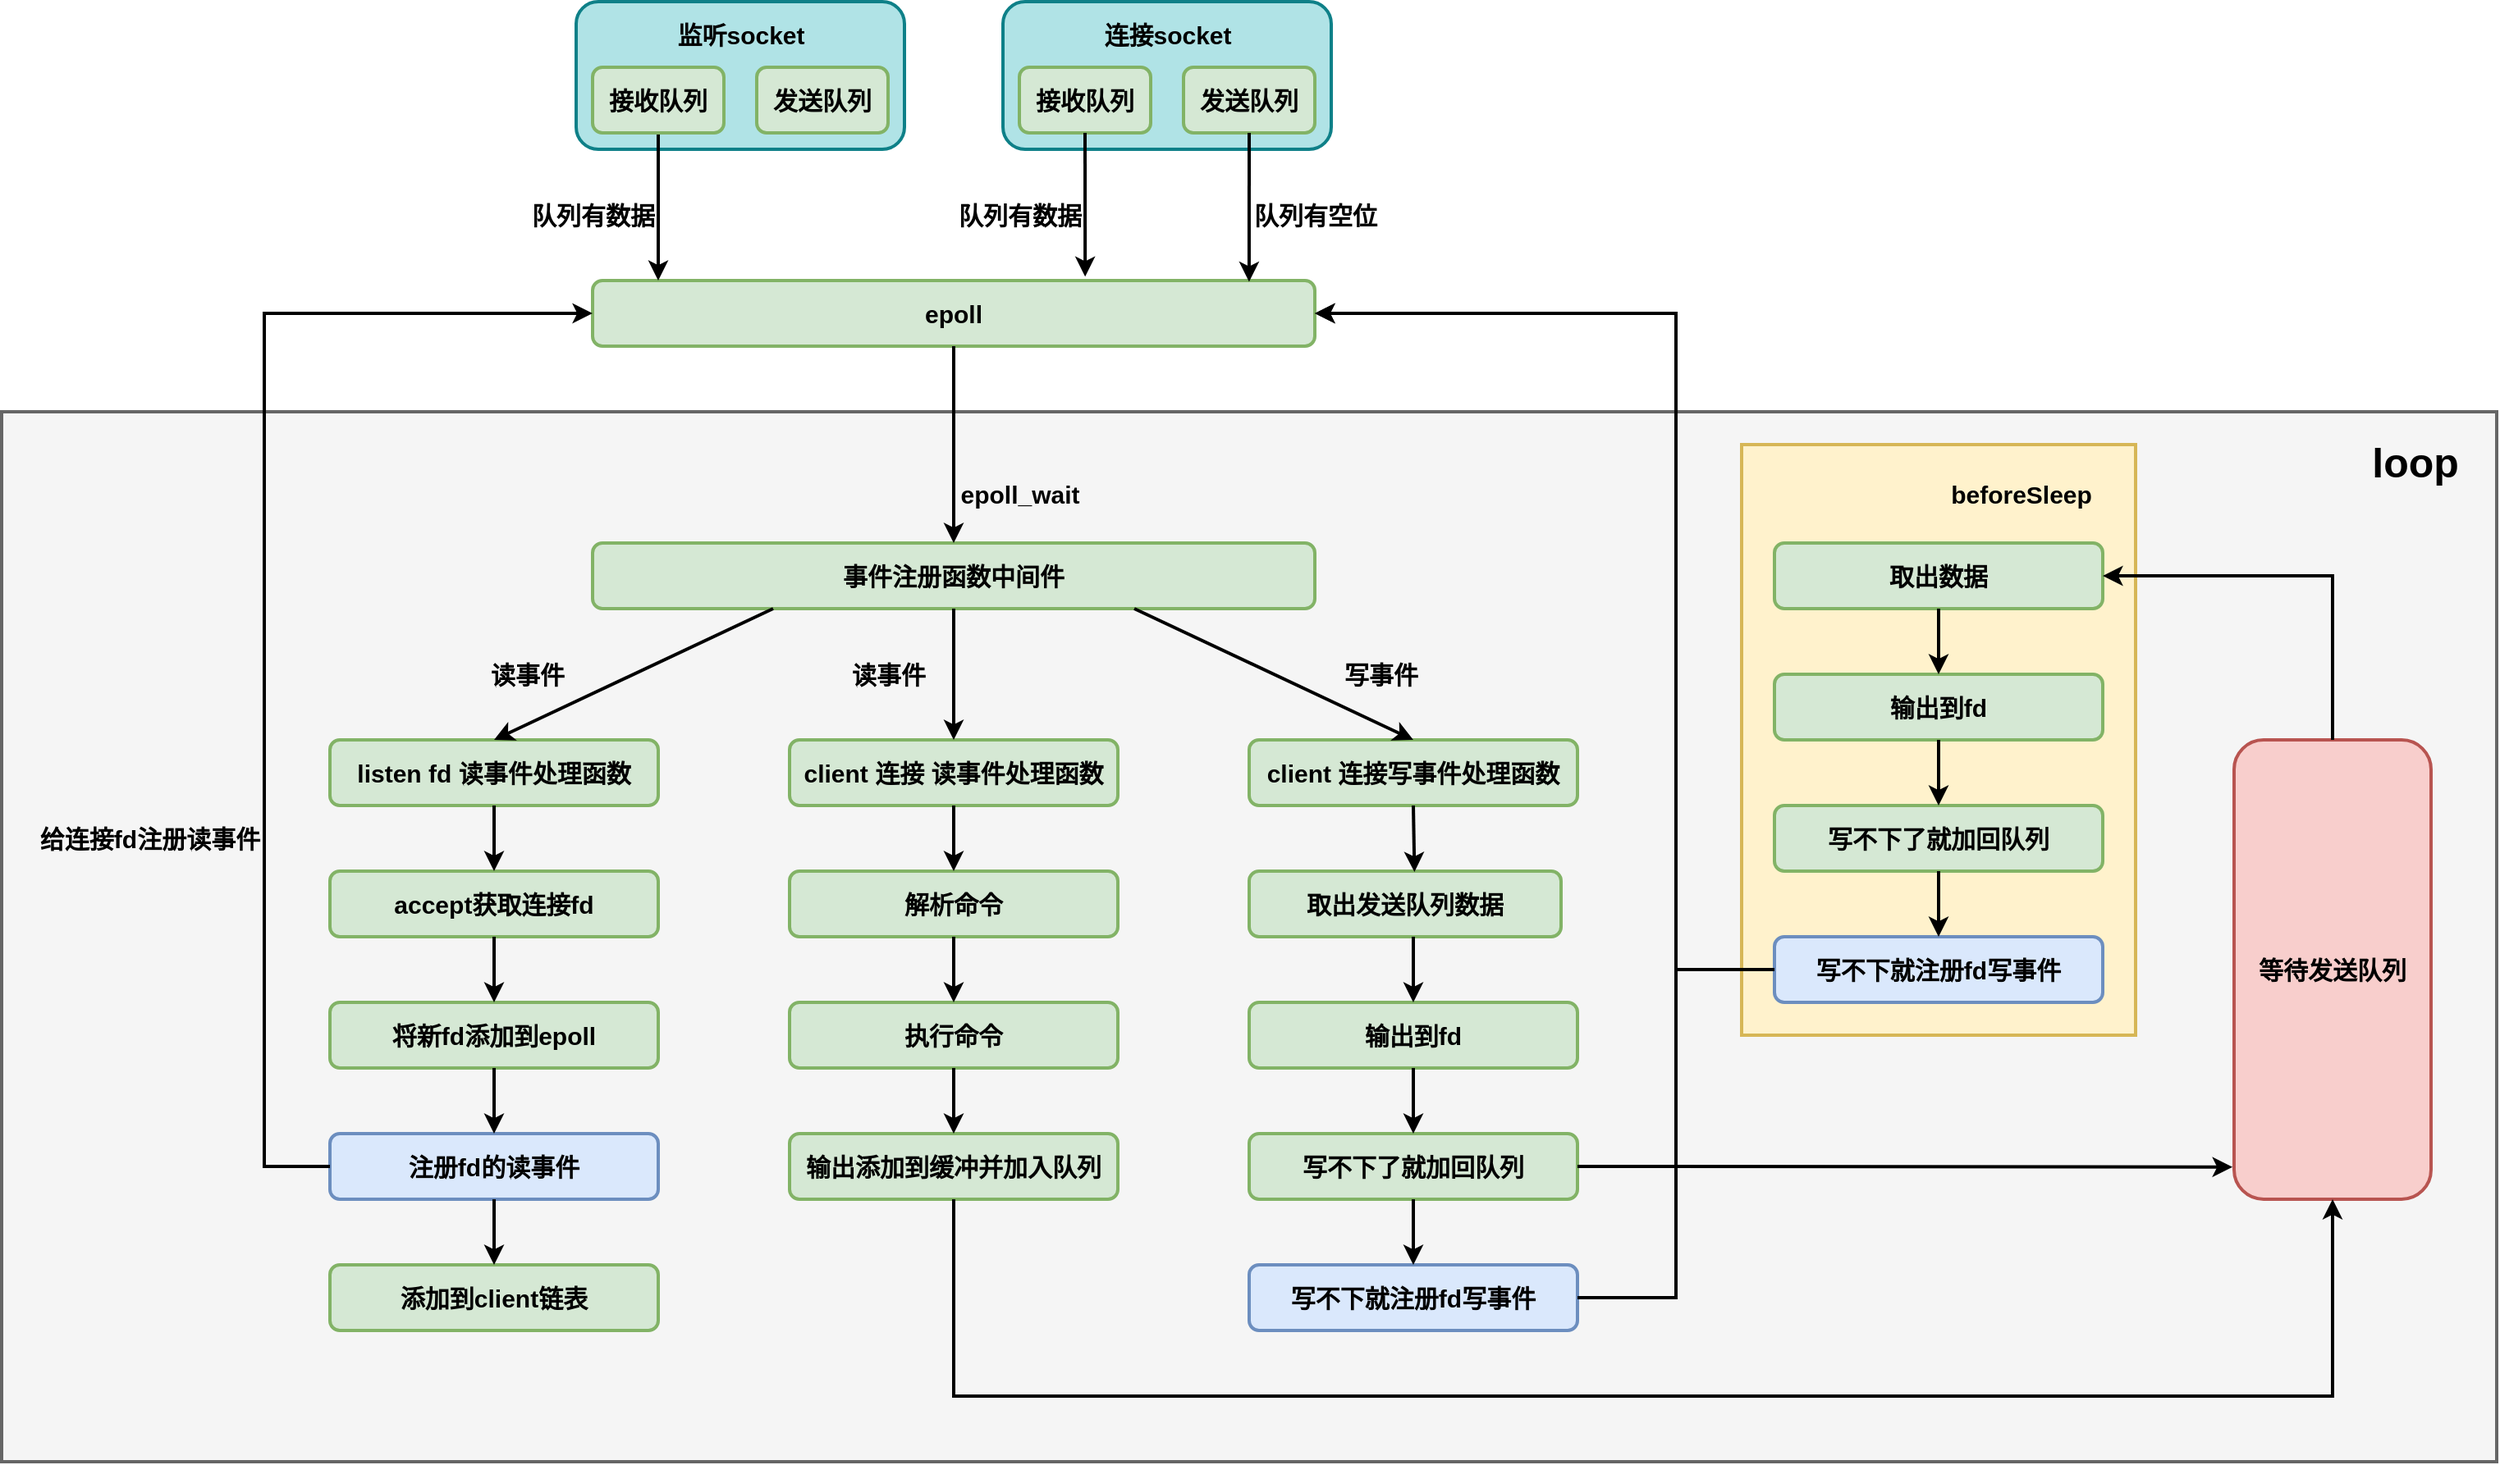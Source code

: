 <mxfile version="20.8.1" type="github">
  <diagram id="QtodGj0ftuX0PRAN--Z4" name="第 1 页">
    <mxGraphModel dx="1590" dy="2062" grid="1" gridSize="10" guides="1" tooltips="1" connect="1" arrows="1" fold="1" page="1" pageScale="1" pageWidth="827" pageHeight="1169" math="0" shadow="0">
      <root>
        <mxCell id="0" />
        <mxCell id="1" parent="0" />
        <mxCell id="DcsP90gjUwVZ1aXJp-p7-25" value="" style="rounded=0;whiteSpace=wrap;html=1;strokeWidth=2;fillWeight=4;hachureGap=8;hachureAngle=45;fillColor=#f5f5f5;strokeColor=#666666;fontSize=15;fontStyle=1;fontColor=#333333;" vertex="1" parent="1">
          <mxGeometry x="680" y="200" width="1520" height="640" as="geometry" />
        </mxCell>
        <mxCell id="DcsP90gjUwVZ1aXJp-p7-77" value="" style="rounded=0;whiteSpace=wrap;html=1;strokeWidth=2;fillWeight=4;hachureGap=8;hachureAngle=45;fillColor=#fff2cc;strokeColor=#d6b656;fontSize=15;fontStyle=1;" vertex="1" parent="1">
          <mxGeometry x="1740" y="220" width="240" height="360" as="geometry" />
        </mxCell>
        <mxCell id="DcsP90gjUwVZ1aXJp-p7-53" value="" style="rounded=1;whiteSpace=wrap;html=1;strokeWidth=2;fillWeight=4;hachureGap=8;hachureAngle=45;fillColor=#b0e3e6;strokeColor=#0e8088;fontSize=15;fontStyle=1" vertex="1" parent="1">
          <mxGeometry x="1290" y="-50" width="200" height="90" as="geometry" />
        </mxCell>
        <mxCell id="DcsP90gjUwVZ1aXJp-p7-51" value="" style="rounded=1;whiteSpace=wrap;html=1;strokeWidth=2;fillWeight=4;hachureGap=8;hachureAngle=45;fillColor=#b0e3e6;strokeColor=#0e8088;fontSize=15;fontStyle=1" vertex="1" parent="1">
          <mxGeometry x="1030" y="-50" width="200" height="90" as="geometry" />
        </mxCell>
        <mxCell id="DcsP90gjUwVZ1aXJp-p7-2" value="&lt;span style=&quot;font-size: 15px;&quot;&gt;&lt;span style=&quot;font-size: 15px;&quot;&gt;接收队列&lt;/span&gt;&lt;/span&gt;" style="rounded=1;whiteSpace=wrap;html=1;strokeWidth=2;fillWeight=4;hachureGap=8;hachureAngle=45;fillColor=#d5e8d4;strokeColor=#82b366;fontSize=15;fontStyle=1" vertex="1" parent="1">
          <mxGeometry x="1300" y="-10" width="80" height="40" as="geometry" />
        </mxCell>
        <mxCell id="DcsP90gjUwVZ1aXJp-p7-5" value="&lt;span style=&quot;font-size: 15px;&quot;&gt;epoll&lt;/span&gt;" style="rounded=1;whiteSpace=wrap;html=1;strokeWidth=2;fillWeight=4;hachureGap=8;hachureAngle=45;fillColor=#d5e8d4;strokeColor=#82b366;fontSize=15;fontStyle=1" vertex="1" parent="1">
          <mxGeometry x="1040" y="120" width="440" height="40" as="geometry" />
        </mxCell>
        <mxCell id="DcsP90gjUwVZ1aXJp-p7-6" value="&lt;span style=&quot;font-size: 15px; font-weight: 700;&quot;&gt;client 连接 读事件处理函数&lt;/span&gt;" style="rounded=1;whiteSpace=wrap;html=1;strokeWidth=2;fillWeight=4;hachureGap=8;hachureAngle=45;fillColor=#d5e8d4;strokeColor=#82b366;fontSize=15;" vertex="1" parent="1">
          <mxGeometry x="1160" y="400" width="200" height="40" as="geometry" />
        </mxCell>
        <mxCell id="DcsP90gjUwVZ1aXJp-p7-7" value="&lt;span style=&quot;font-size: 15px; font-weight: 700;&quot;&gt;client 连接写事件处理函数&lt;/span&gt;" style="rounded=1;whiteSpace=wrap;html=1;strokeWidth=2;fillWeight=4;hachureGap=8;hachureAngle=45;fillColor=#d5e8d4;strokeColor=#82b366;fontSize=15;" vertex="1" parent="1">
          <mxGeometry x="1440" y="400" width="200" height="40" as="geometry" />
        </mxCell>
        <mxCell id="DcsP90gjUwVZ1aXJp-p7-8" value="&lt;span style=&quot;font-size: 15px; font-weight: 700;&quot;&gt;listen fd 读事件处理函数&lt;/span&gt;" style="rounded=1;whiteSpace=wrap;html=1;strokeWidth=2;fillWeight=4;hachureGap=8;hachureAngle=45;fillColor=#d5e8d4;strokeColor=#82b366;fontSize=15;" vertex="1" parent="1">
          <mxGeometry x="880" y="400" width="200" height="40" as="geometry" />
        </mxCell>
        <mxCell id="DcsP90gjUwVZ1aXJp-p7-9" value="事件注册函数中间件" style="rounded=1;whiteSpace=wrap;html=1;strokeWidth=2;fillWeight=4;hachureGap=8;hachureAngle=45;fillColor=#d5e8d4;strokeColor=#82b366;fontStyle=1;fontSize=15;" vertex="1" parent="1">
          <mxGeometry x="1040" y="280" width="440" height="40" as="geometry" />
        </mxCell>
        <mxCell id="DcsP90gjUwVZ1aXJp-p7-10" value="&lt;span style=&quot;font-size: 15px; font-weight: 700;&quot;&gt;accept获取连接fd&lt;/span&gt;" style="rounded=1;whiteSpace=wrap;html=1;strokeWidth=2;fillWeight=4;hachureGap=8;hachureAngle=45;fillColor=#d5e8d4;strokeColor=#82b366;fontSize=15;" vertex="1" parent="1">
          <mxGeometry x="880" y="480" width="200" height="40" as="geometry" />
        </mxCell>
        <mxCell id="DcsP90gjUwVZ1aXJp-p7-11" value="&lt;span style=&quot;font-size: 15px; font-weight: 700;&quot;&gt;将新fd添加到epoll&lt;/span&gt;" style="rounded=1;whiteSpace=wrap;html=1;strokeWidth=2;fillWeight=4;hachureGap=8;hachureAngle=45;fillColor=#d5e8d4;strokeColor=#82b366;fontSize=15;" vertex="1" parent="1">
          <mxGeometry x="880" y="560" width="200" height="40" as="geometry" />
        </mxCell>
        <mxCell id="DcsP90gjUwVZ1aXJp-p7-12" value="&lt;span style=&quot;font-size: 15px; font-weight: 700;&quot;&gt;注册fd的读事件&lt;/span&gt;" style="rounded=1;whiteSpace=wrap;html=1;strokeWidth=2;fillWeight=4;hachureGap=8;hachureAngle=45;fillColor=#dae8fc;strokeColor=#6c8ebf;fontSize=15;" vertex="1" parent="1">
          <mxGeometry x="880" y="640" width="200" height="40" as="geometry" />
        </mxCell>
        <mxCell id="DcsP90gjUwVZ1aXJp-p7-13" value="&lt;span style=&quot;font-size: 15px;&quot;&gt;&lt;b style=&quot;font-size: 15px;&quot;&gt;输出添加到缓冲并加入队列&lt;/b&gt;&lt;/span&gt;" style="rounded=1;whiteSpace=wrap;html=1;strokeWidth=2;fillWeight=4;hachureGap=8;hachureAngle=45;fillColor=#d5e8d4;strokeColor=#82b366;fontSize=15;" vertex="1" parent="1">
          <mxGeometry x="1160" y="640" width="200" height="40" as="geometry" />
        </mxCell>
        <mxCell id="DcsP90gjUwVZ1aXJp-p7-14" value="&lt;b style=&quot;border-color: var(--border-color); font-size: 15px;&quot;&gt;取出发送队列数据&lt;/b&gt;" style="rounded=1;whiteSpace=wrap;html=1;strokeWidth=2;fillWeight=4;hachureGap=8;hachureAngle=45;fillColor=#d5e8d4;strokeColor=#82b366;fontSize=15;" vertex="1" parent="1">
          <mxGeometry x="1440" y="480" width="190" height="40" as="geometry" />
        </mxCell>
        <mxCell id="DcsP90gjUwVZ1aXJp-p7-15" value="&lt;span style=&quot;font-size: 15px;&quot;&gt;&lt;b style=&quot;font-size: 15px;&quot;&gt;解析命令&lt;/b&gt;&lt;/span&gt;" style="rounded=1;whiteSpace=wrap;html=1;strokeWidth=2;fillWeight=4;hachureGap=8;hachureAngle=45;fillColor=#d5e8d4;strokeColor=#82b366;fontSize=15;" vertex="1" parent="1">
          <mxGeometry x="1160" y="480" width="200" height="40" as="geometry" />
        </mxCell>
        <mxCell id="DcsP90gjUwVZ1aXJp-p7-16" value="&lt;span style=&quot;font-size: 15px;&quot;&gt;&lt;b style=&quot;font-size: 15px;&quot;&gt;执行命令&lt;/b&gt;&lt;/span&gt;" style="rounded=1;whiteSpace=wrap;html=1;strokeWidth=2;fillWeight=4;hachureGap=8;hachureAngle=45;fillColor=#d5e8d4;strokeColor=#82b366;fontSize=15;" vertex="1" parent="1">
          <mxGeometry x="1160" y="560" width="200" height="40" as="geometry" />
        </mxCell>
        <mxCell id="DcsP90gjUwVZ1aXJp-p7-17" value="" style="endArrow=classic;html=1;rounded=0;strokeWidth=2;exitX=0;exitY=0.5;exitDx=0;exitDy=0;entryX=0;entryY=0.5;entryDx=0;entryDy=0;" edge="1" parent="1" source="DcsP90gjUwVZ1aXJp-p7-12" target="DcsP90gjUwVZ1aXJp-p7-5">
          <mxGeometry width="50" height="50" relative="1" as="geometry">
            <mxPoint x="920" y="300" as="sourcePoint" />
            <mxPoint x="970" y="250" as="targetPoint" />
            <Array as="points">
              <mxPoint x="840" y="660" />
              <mxPoint x="840" y="140" />
            </Array>
          </mxGeometry>
        </mxCell>
        <mxCell id="DcsP90gjUwVZ1aXJp-p7-18" value="" style="endArrow=classic;html=1;rounded=0;strokeWidth=2;exitX=0.5;exitY=1;exitDx=0;exitDy=0;fontSize=15;fontStyle=1" edge="1" parent="1" source="DcsP90gjUwVZ1aXJp-p7-47">
          <mxGeometry width="50" height="50" relative="1" as="geometry">
            <mxPoint x="1100" y="40" as="sourcePoint" />
            <mxPoint x="1080" y="120" as="targetPoint" />
          </mxGeometry>
        </mxCell>
        <mxCell id="DcsP90gjUwVZ1aXJp-p7-20" value="" style="endArrow=classic;html=1;rounded=0;strokeWidth=2;exitX=0.25;exitY=1;exitDx=0;exitDy=0;entryX=0.5;entryY=0;entryDx=0;entryDy=0;fontSize=15;fontStyle=1" edge="1" parent="1" source="DcsP90gjUwVZ1aXJp-p7-9" target="DcsP90gjUwVZ1aXJp-p7-8">
          <mxGeometry width="50" height="50" relative="1" as="geometry">
            <mxPoint x="1160" y="210" as="sourcePoint" />
            <mxPoint x="1160" y="290" as="targetPoint" />
          </mxGeometry>
        </mxCell>
        <mxCell id="DcsP90gjUwVZ1aXJp-p7-21" value="" style="endArrow=classic;html=1;rounded=0;strokeWidth=2;exitX=0.5;exitY=1;exitDx=0;exitDy=0;entryX=0.682;entryY=-0.059;entryDx=0;entryDy=0;entryPerimeter=0;fontSize=15;fontStyle=1" edge="1" parent="1" source="DcsP90gjUwVZ1aXJp-p7-2" target="DcsP90gjUwVZ1aXJp-p7-5">
          <mxGeometry width="50" height="50" relative="1" as="geometry">
            <mxPoint x="1070" y="50" as="sourcePoint" />
            <mxPoint x="1160" y="130" as="targetPoint" />
          </mxGeometry>
        </mxCell>
        <mxCell id="DcsP90gjUwVZ1aXJp-p7-23" value="" style="endArrow=classic;html=1;rounded=0;strokeWidth=2;exitX=0.5;exitY=1;exitDx=0;exitDy=0;fontSize=15;fontStyle=1" edge="1" parent="1" source="DcsP90gjUwVZ1aXJp-p7-9" target="DcsP90gjUwVZ1aXJp-p7-6">
          <mxGeometry width="50" height="50" relative="1" as="geometry">
            <mxPoint x="1270" y="210" as="sourcePoint" />
            <mxPoint x="1270" y="290" as="targetPoint" />
          </mxGeometry>
        </mxCell>
        <mxCell id="DcsP90gjUwVZ1aXJp-p7-24" value="等待发送队列" style="rounded=1;whiteSpace=wrap;html=1;strokeWidth=2;fillWeight=4;hachureGap=8;hachureAngle=45;fillColor=#f8cecc;strokeColor=#b85450;fontSize=15;fontStyle=1" vertex="1" parent="1">
          <mxGeometry x="2040" y="400" width="120" height="280" as="geometry" />
        </mxCell>
        <mxCell id="DcsP90gjUwVZ1aXJp-p7-28" value="" style="endArrow=classic;html=1;rounded=0;strokeWidth=2;fontSize=15;exitX=0.5;exitY=1;exitDx=0;exitDy=0;entryX=0.5;entryY=1;entryDx=0;entryDy=0;" edge="1" parent="1" source="DcsP90gjUwVZ1aXJp-p7-13" target="DcsP90gjUwVZ1aXJp-p7-24">
          <mxGeometry width="50" height="50" relative="1" as="geometry">
            <mxPoint x="1230" y="830" as="sourcePoint" />
            <mxPoint x="1280" y="780" as="targetPoint" />
            <Array as="points">
              <mxPoint x="1260" y="800" />
              <mxPoint x="2100" y="800" />
            </Array>
          </mxGeometry>
        </mxCell>
        <mxCell id="DcsP90gjUwVZ1aXJp-p7-29" value="&lt;span style=&quot;font-size: 15px;&quot;&gt;&lt;span style=&quot;font-size: 15px;&quot;&gt;输出到fd&lt;/span&gt;&lt;/span&gt;" style="rounded=1;whiteSpace=wrap;html=1;strokeWidth=2;fillWeight=4;hachureGap=8;hachureAngle=45;fillColor=#d5e8d4;strokeColor=#82b366;fontSize=15;fontStyle=1" vertex="1" parent="1">
          <mxGeometry x="1760" y="360" width="200" height="40" as="geometry" />
        </mxCell>
        <mxCell id="DcsP90gjUwVZ1aXJp-p7-30" value="&lt;span style=&quot;font-size: 15px;&quot;&gt;&lt;b style=&quot;font-size: 15px;&quot;&gt;写不下了就加回队列&lt;/b&gt;&lt;/span&gt;" style="rounded=1;whiteSpace=wrap;html=1;strokeWidth=2;fillWeight=4;hachureGap=8;hachureAngle=45;fillColor=#d5e8d4;strokeColor=#82b366;fontSize=15;" vertex="1" parent="1">
          <mxGeometry x="1760" y="440" width="200" height="40" as="geometry" />
        </mxCell>
        <mxCell id="DcsP90gjUwVZ1aXJp-p7-31" value="&lt;span style=&quot;font-size: 15px;&quot;&gt;&lt;b style=&quot;font-size: 15px;&quot;&gt;写不下就注册fd写事件&lt;/b&gt;&lt;/span&gt;" style="rounded=1;whiteSpace=wrap;html=1;strokeWidth=2;fillWeight=4;hachureGap=8;hachureAngle=45;fillColor=#dae8fc;strokeColor=#6c8ebf;fontSize=15;" vertex="1" parent="1">
          <mxGeometry x="1760" y="520" width="200" height="40" as="geometry" />
        </mxCell>
        <mxCell id="DcsP90gjUwVZ1aXJp-p7-32" value="" style="endArrow=classic;html=1;rounded=0;strokeWidth=2;fontSize=15;exitX=0;exitY=0.5;exitDx=0;exitDy=0;entryX=1;entryY=0.5;entryDx=0;entryDy=0;" edge="1" parent="1" source="DcsP90gjUwVZ1aXJp-p7-31" target="DcsP90gjUwVZ1aXJp-p7-5">
          <mxGeometry width="50" height="50" relative="1" as="geometry">
            <mxPoint x="1380" y="210" as="sourcePoint" />
            <mxPoint x="1380" y="290" as="targetPoint" />
            <Array as="points">
              <mxPoint x="1700" y="540" />
              <mxPoint x="1700" y="140" />
            </Array>
          </mxGeometry>
        </mxCell>
        <mxCell id="DcsP90gjUwVZ1aXJp-p7-33" value="" style="endArrow=classic;html=1;rounded=0;strokeWidth=2;exitX=0.5;exitY=1;exitDx=0;exitDy=0;entryX=0.5;entryY=0;entryDx=0;entryDy=0;fontSize=15;" edge="1" parent="1" source="DcsP90gjUwVZ1aXJp-p7-29" target="DcsP90gjUwVZ1aXJp-p7-30">
          <mxGeometry width="50" height="50" relative="1" as="geometry">
            <mxPoint x="1350" y="650" as="sourcePoint" />
            <mxPoint x="1350" y="730" as="targetPoint" />
          </mxGeometry>
        </mxCell>
        <mxCell id="DcsP90gjUwVZ1aXJp-p7-34" value="" style="endArrow=classic;html=1;rounded=0;strokeWidth=2;exitX=0.5;exitY=1;exitDx=0;exitDy=0;entryX=0.5;entryY=0;entryDx=0;entryDy=0;fontSize=15;" edge="1" parent="1" source="DcsP90gjUwVZ1aXJp-p7-30" target="DcsP90gjUwVZ1aXJp-p7-31">
          <mxGeometry width="50" height="50" relative="1" as="geometry">
            <mxPoint x="1870" y="410" as="sourcePoint" />
            <mxPoint x="1870" y="450" as="targetPoint" />
          </mxGeometry>
        </mxCell>
        <mxCell id="DcsP90gjUwVZ1aXJp-p7-36" value="" style="endArrow=classic;html=1;rounded=0;strokeWidth=2;fontSize=15;exitX=0.5;exitY=1;exitDx=0;exitDy=0;entryX=0.5;entryY=0;entryDx=0;entryDy=0;" edge="1" parent="1" source="DcsP90gjUwVZ1aXJp-p7-8" target="DcsP90gjUwVZ1aXJp-p7-10">
          <mxGeometry width="50" height="50" relative="1" as="geometry">
            <mxPoint x="900" y="370" as="sourcePoint" />
            <mxPoint x="950" y="320" as="targetPoint" />
          </mxGeometry>
        </mxCell>
        <mxCell id="DcsP90gjUwVZ1aXJp-p7-37" value="" style="endArrow=classic;html=1;rounded=0;strokeWidth=2;fontSize=15;exitX=0.5;exitY=1;exitDx=0;exitDy=0;entryX=0.5;entryY=0;entryDx=0;entryDy=0;" edge="1" parent="1" source="DcsP90gjUwVZ1aXJp-p7-10" target="DcsP90gjUwVZ1aXJp-p7-11">
          <mxGeometry width="50" height="50" relative="1" as="geometry">
            <mxPoint x="880" y="600" as="sourcePoint" />
            <mxPoint x="930" y="550" as="targetPoint" />
          </mxGeometry>
        </mxCell>
        <mxCell id="DcsP90gjUwVZ1aXJp-p7-38" value="" style="endArrow=classic;html=1;rounded=0;strokeWidth=2;fontSize=15;entryX=0.5;entryY=0;entryDx=0;entryDy=0;" edge="1" parent="1" source="DcsP90gjUwVZ1aXJp-p7-11" target="DcsP90gjUwVZ1aXJp-p7-12">
          <mxGeometry width="50" height="50" relative="1" as="geometry">
            <mxPoint x="910" y="750" as="sourcePoint" />
            <mxPoint x="960" y="700" as="targetPoint" />
          </mxGeometry>
        </mxCell>
        <mxCell id="DcsP90gjUwVZ1aXJp-p7-39" value="" style="endArrow=classic;html=1;rounded=0;strokeWidth=2;fontSize=15;exitX=0.5;exitY=1;exitDx=0;exitDy=0;entryX=0.5;entryY=0;entryDx=0;entryDy=0;" edge="1" parent="1" source="DcsP90gjUwVZ1aXJp-p7-6" target="DcsP90gjUwVZ1aXJp-p7-15">
          <mxGeometry width="50" height="50" relative="1" as="geometry">
            <mxPoint x="1170" y="560" as="sourcePoint" />
            <mxPoint x="1220" y="510" as="targetPoint" />
          </mxGeometry>
        </mxCell>
        <mxCell id="DcsP90gjUwVZ1aXJp-p7-40" value="" style="endArrow=classic;html=1;rounded=0;strokeWidth=2;fontSize=15;exitX=0.5;exitY=1;exitDx=0;exitDy=0;" edge="1" parent="1" source="DcsP90gjUwVZ1aXJp-p7-15" target="DcsP90gjUwVZ1aXJp-p7-16">
          <mxGeometry width="50" height="50" relative="1" as="geometry">
            <mxPoint x="1070" y="680" as="sourcePoint" />
            <mxPoint x="1120" y="630" as="targetPoint" />
          </mxGeometry>
        </mxCell>
        <mxCell id="DcsP90gjUwVZ1aXJp-p7-41" value="" style="endArrow=classic;html=1;rounded=0;strokeWidth=2;fontSize=15;exitX=0.5;exitY=1;exitDx=0;exitDy=0;entryX=0.5;entryY=0;entryDx=0;entryDy=0;" edge="1" parent="1" source="DcsP90gjUwVZ1aXJp-p7-16" target="DcsP90gjUwVZ1aXJp-p7-13">
          <mxGeometry width="50" height="50" relative="1" as="geometry">
            <mxPoint x="1110" y="710" as="sourcePoint" />
            <mxPoint x="1160" y="660" as="targetPoint" />
          </mxGeometry>
        </mxCell>
        <mxCell id="DcsP90gjUwVZ1aXJp-p7-42" value="" style="endArrow=classic;html=1;rounded=0;strokeWidth=2;fontSize=15;exitX=0.5;exitY=1;exitDx=0;exitDy=0;entryX=0.53;entryY=0.013;entryDx=0;entryDy=0;entryPerimeter=0;" edge="1" parent="1" source="DcsP90gjUwVZ1aXJp-p7-7" target="DcsP90gjUwVZ1aXJp-p7-14">
          <mxGeometry width="50" height="50" relative="1" as="geometry">
            <mxPoint x="1540" y="540" as="sourcePoint" />
            <mxPoint x="1533" y="480" as="targetPoint" />
          </mxGeometry>
        </mxCell>
        <mxCell id="DcsP90gjUwVZ1aXJp-p7-43" value="" style="endArrow=classic;html=1;rounded=0;strokeWidth=2;fontSize=15;exitX=0.75;exitY=1;exitDx=0;exitDy=0;entryX=0.5;entryY=0;entryDx=0;entryDy=0;fontStyle=1" edge="1" parent="1" source="DcsP90gjUwVZ1aXJp-p7-9" target="DcsP90gjUwVZ1aXJp-p7-7">
          <mxGeometry width="50" height="50" relative="1" as="geometry">
            <mxPoint x="1430" y="360" as="sourcePoint" />
            <mxPoint x="1480" y="310" as="targetPoint" />
          </mxGeometry>
        </mxCell>
        <mxCell id="DcsP90gjUwVZ1aXJp-p7-45" value="&lt;span style=&quot;font-size: 15px;&quot;&gt;&lt;span style=&quot;font-size: 15px;&quot;&gt;发送队列&lt;/span&gt;&lt;/span&gt;" style="rounded=1;whiteSpace=wrap;html=1;strokeWidth=2;fillWeight=4;hachureGap=8;hachureAngle=45;fillColor=#d5e8d4;strokeColor=#82b366;fontSize=15;fontStyle=1" vertex="1" parent="1">
          <mxGeometry x="1400" y="-10" width="80" height="40" as="geometry" />
        </mxCell>
        <mxCell id="DcsP90gjUwVZ1aXJp-p7-47" value="&lt;span style=&quot;font-size: 15px;&quot;&gt;&lt;span style=&quot;font-size: 15px;&quot;&gt;接收队列&lt;/span&gt;&lt;/span&gt;" style="rounded=1;whiteSpace=wrap;html=1;strokeWidth=2;fillWeight=4;hachureGap=8;hachureAngle=45;fillColor=#d5e8d4;strokeColor=#82b366;fontSize=15;fontStyle=1" vertex="1" parent="1">
          <mxGeometry x="1040" y="-10" width="80" height="40" as="geometry" />
        </mxCell>
        <mxCell id="DcsP90gjUwVZ1aXJp-p7-48" value="&lt;span style=&quot;font-size: 15px;&quot;&gt;&lt;span style=&quot;font-size: 15px;&quot;&gt;发送队列&lt;/span&gt;&lt;/span&gt;" style="rounded=1;whiteSpace=wrap;html=1;strokeWidth=2;fillWeight=4;hachureGap=8;hachureAngle=45;fillColor=#d5e8d4;strokeColor=#82b366;fontSize=15;fontStyle=1" vertex="1" parent="1">
          <mxGeometry x="1140" y="-10" width="80" height="40" as="geometry" />
        </mxCell>
        <mxCell id="DcsP90gjUwVZ1aXJp-p7-49" value="" style="endArrow=classic;html=1;rounded=0;strokeWidth=2;exitX=0.5;exitY=1;exitDx=0;exitDy=0;entryX=0.909;entryY=0.019;entryDx=0;entryDy=0;entryPerimeter=0;fontSize=15;fontStyle=1" edge="1" parent="1" source="DcsP90gjUwVZ1aXJp-p7-45" target="DcsP90gjUwVZ1aXJp-p7-5">
          <mxGeometry width="50" height="50" relative="1" as="geometry">
            <mxPoint x="1090" y="50" as="sourcePoint" />
            <mxPoint x="1160" y="130" as="targetPoint" />
          </mxGeometry>
        </mxCell>
        <mxCell id="DcsP90gjUwVZ1aXJp-p7-52" value="监听socket" style="text;strokeColor=none;fillColor=none;html=1;fontSize=15;fontStyle=1;verticalAlign=middle;align=center;rounded=0;" vertex="1" parent="1">
          <mxGeometry x="1080" y="-50" width="100" height="40" as="geometry" />
        </mxCell>
        <mxCell id="DcsP90gjUwVZ1aXJp-p7-54" value="连接socket" style="text;strokeColor=none;fillColor=none;html=1;fontSize=15;fontStyle=1;verticalAlign=middle;align=center;rounded=0;" vertex="1" parent="1">
          <mxGeometry x="1340" y="-50" width="100" height="40" as="geometry" />
        </mxCell>
        <mxCell id="DcsP90gjUwVZ1aXJp-p7-55" value="队列有空位" style="text;strokeColor=none;fillColor=none;html=1;fontSize=15;fontStyle=1;verticalAlign=middle;align=center;rounded=0;" vertex="1" parent="1">
          <mxGeometry x="1440" y="60" width="80" height="40" as="geometry" />
        </mxCell>
        <mxCell id="DcsP90gjUwVZ1aXJp-p7-56" value="队列有数据" style="text;strokeColor=none;fillColor=none;html=1;fontSize=15;fontStyle=1;verticalAlign=middle;align=center;rounded=0;" vertex="1" parent="1">
          <mxGeometry x="1260" y="60" width="80" height="40" as="geometry" />
        </mxCell>
        <mxCell id="DcsP90gjUwVZ1aXJp-p7-57" value="队列有数据" style="text;strokeColor=none;fillColor=none;html=1;fontSize=15;fontStyle=1;verticalAlign=middle;align=center;rounded=0;" vertex="1" parent="1">
          <mxGeometry x="1000" y="60" width="80" height="40" as="geometry" />
        </mxCell>
        <mxCell id="DcsP90gjUwVZ1aXJp-p7-58" value="读事件" style="text;strokeColor=none;fillColor=none;html=1;fontSize=15;fontStyle=1;verticalAlign=middle;align=center;rounded=0;" vertex="1" parent="1">
          <mxGeometry x="960" y="340" width="80" height="40" as="geometry" />
        </mxCell>
        <mxCell id="DcsP90gjUwVZ1aXJp-p7-59" value="写事件" style="text;strokeColor=none;fillColor=none;html=1;fontSize=15;fontStyle=1;verticalAlign=middle;align=center;rounded=0;" vertex="1" parent="1">
          <mxGeometry x="1480" y="340" width="80" height="40" as="geometry" />
        </mxCell>
        <mxCell id="DcsP90gjUwVZ1aXJp-p7-62" value="&lt;span style=&quot;font-size: 15px;&quot;&gt;&lt;b style=&quot;font-size: 15px;&quot;&gt;输出到fd&lt;/b&gt;&lt;/span&gt;" style="rounded=1;whiteSpace=wrap;html=1;strokeWidth=2;fillWeight=4;hachureGap=8;hachureAngle=45;fillColor=#d5e8d4;strokeColor=#82b366;fontSize=15;" vertex="1" parent="1">
          <mxGeometry x="1440" y="560" width="200" height="40" as="geometry" />
        </mxCell>
        <mxCell id="DcsP90gjUwVZ1aXJp-p7-63" value="&lt;span style=&quot;font-size: 15px;&quot;&gt;&lt;b style=&quot;font-size: 15px;&quot;&gt;写不下了就加回队列&lt;/b&gt;&lt;/span&gt;" style="rounded=1;whiteSpace=wrap;html=1;strokeWidth=2;fillWeight=4;hachureGap=8;hachureAngle=45;fillColor=#d5e8d4;strokeColor=#82b366;fontSize=15;" vertex="1" parent="1">
          <mxGeometry x="1440" y="640" width="200" height="40" as="geometry" />
        </mxCell>
        <mxCell id="DcsP90gjUwVZ1aXJp-p7-64" value="&lt;span style=&quot;font-size: 15px;&quot;&gt;&lt;b style=&quot;font-size: 15px;&quot;&gt;写不下就注册fd写事件&lt;/b&gt;&lt;/span&gt;" style="rounded=1;whiteSpace=wrap;html=1;strokeWidth=2;fillWeight=4;hachureGap=8;hachureAngle=45;fillColor=#dae8fc;strokeColor=#6c8ebf;fontSize=15;" vertex="1" parent="1">
          <mxGeometry x="1440" y="720" width="200" height="40" as="geometry" />
        </mxCell>
        <mxCell id="DcsP90gjUwVZ1aXJp-p7-65" value="" style="endArrow=classic;html=1;rounded=0;strokeWidth=2;exitX=0.5;exitY=1;exitDx=0;exitDy=0;entryX=0.5;entryY=0;entryDx=0;entryDy=0;fontSize=15;" edge="1" parent="1" source="DcsP90gjUwVZ1aXJp-p7-62" target="DcsP90gjUwVZ1aXJp-p7-63">
          <mxGeometry width="50" height="50" relative="1" as="geometry">
            <mxPoint x="1030" y="850" as="sourcePoint" />
            <mxPoint x="1030" y="930" as="targetPoint" />
          </mxGeometry>
        </mxCell>
        <mxCell id="DcsP90gjUwVZ1aXJp-p7-66" value="" style="endArrow=classic;html=1;rounded=0;strokeWidth=2;exitX=0.5;exitY=1;exitDx=0;exitDy=0;entryX=0.5;entryY=0;entryDx=0;entryDy=0;fontSize=15;" edge="1" parent="1" source="DcsP90gjUwVZ1aXJp-p7-63" target="DcsP90gjUwVZ1aXJp-p7-64">
          <mxGeometry width="50" height="50" relative="1" as="geometry">
            <mxPoint x="1550" y="610" as="sourcePoint" />
            <mxPoint x="1550" y="650" as="targetPoint" />
          </mxGeometry>
        </mxCell>
        <mxCell id="DcsP90gjUwVZ1aXJp-p7-67" value="" style="endArrow=classic;html=1;rounded=0;strokeWidth=2;fontSize=15;" edge="1" parent="1">
          <mxGeometry width="50" height="50" relative="1" as="geometry">
            <mxPoint x="1540" y="520" as="sourcePoint" />
            <mxPoint x="1540" y="560" as="targetPoint" />
          </mxGeometry>
        </mxCell>
        <mxCell id="DcsP90gjUwVZ1aXJp-p7-68" value="&lt;span style=&quot;font-size: 15px;&quot;&gt;&lt;span style=&quot;font-size: 15px;&quot;&gt;取出数据&lt;/span&gt;&lt;/span&gt;" style="rounded=1;whiteSpace=wrap;html=1;strokeWidth=2;fillWeight=4;hachureGap=8;hachureAngle=45;fillColor=#d5e8d4;strokeColor=#82b366;fontSize=15;fontStyle=1" vertex="1" parent="1">
          <mxGeometry x="1760" y="280" width="200" height="40" as="geometry" />
        </mxCell>
        <mxCell id="DcsP90gjUwVZ1aXJp-p7-70" value="" style="endArrow=classic;html=1;rounded=0;strokeWidth=2;fontSize=15;exitX=0.5;exitY=1;exitDx=0;exitDy=0;entryX=0.5;entryY=0;entryDx=0;entryDy=0;fontStyle=1" edge="1" parent="1" source="DcsP90gjUwVZ1aXJp-p7-5" target="DcsP90gjUwVZ1aXJp-p7-9">
          <mxGeometry width="50" height="50" relative="1" as="geometry">
            <mxPoint x="1300" y="270" as="sourcePoint" />
            <mxPoint x="1350" y="220" as="targetPoint" />
          </mxGeometry>
        </mxCell>
        <mxCell id="DcsP90gjUwVZ1aXJp-p7-71" value="epoll_wait" style="text;strokeColor=none;fillColor=none;html=1;fontSize=15;fontStyle=1;verticalAlign=middle;align=center;rounded=0;" vertex="1" parent="1">
          <mxGeometry x="1260" y="230" width="80" height="40" as="geometry" />
        </mxCell>
        <mxCell id="DcsP90gjUwVZ1aXJp-p7-72" value="给连接fd注册读事件" style="text;strokeColor=none;fillColor=none;html=1;fontSize=15;fontStyle=1;verticalAlign=middle;align=center;rounded=0;" vertex="1" parent="1">
          <mxGeometry x="700" y="440" width="140" height="40" as="geometry" />
        </mxCell>
        <mxCell id="DcsP90gjUwVZ1aXJp-p7-73" value="&lt;span style=&quot;font-size: 15px; font-weight: 700;&quot;&gt;添加到client链表&lt;/span&gt;" style="rounded=1;whiteSpace=wrap;html=1;strokeWidth=2;fillWeight=4;hachureGap=8;hachureAngle=45;fillColor=#d5e8d4;strokeColor=#82b366;fontSize=15;" vertex="1" parent="1">
          <mxGeometry x="880" y="720" width="200" height="40" as="geometry" />
        </mxCell>
        <mxCell id="DcsP90gjUwVZ1aXJp-p7-74" value="" style="endArrow=classic;html=1;rounded=0;strokeWidth=2;fontSize=15;exitX=0.5;exitY=1;exitDx=0;exitDy=0;entryX=0.5;entryY=0;entryDx=0;entryDy=0;" edge="1" parent="1" source="DcsP90gjUwVZ1aXJp-p7-12" target="DcsP90gjUwVZ1aXJp-p7-73">
          <mxGeometry width="50" height="50" relative="1" as="geometry">
            <mxPoint x="800" y="790" as="sourcePoint" />
            <mxPoint x="850" y="740" as="targetPoint" />
          </mxGeometry>
        </mxCell>
        <mxCell id="DcsP90gjUwVZ1aXJp-p7-75" value="" style="endArrow=classic;html=1;rounded=0;strokeWidth=2;fontSize=15;exitX=1;exitY=0.5;exitDx=0;exitDy=0;entryX=-0.008;entryY=0.93;entryDx=0;entryDy=0;entryPerimeter=0;" edge="1" parent="1" source="DcsP90gjUwVZ1aXJp-p7-63" target="DcsP90gjUwVZ1aXJp-p7-24">
          <mxGeometry width="50" height="50" relative="1" as="geometry">
            <mxPoint x="1030" y="870" as="sourcePoint" />
            <mxPoint x="1080" y="820" as="targetPoint" />
          </mxGeometry>
        </mxCell>
        <mxCell id="DcsP90gjUwVZ1aXJp-p7-76" value="" style="endArrow=classic;html=1;rounded=0;strokeWidth=2;fontSize=15;exitX=0.5;exitY=0;exitDx=0;exitDy=0;entryX=1;entryY=0.5;entryDx=0;entryDy=0;" edge="1" parent="1" source="DcsP90gjUwVZ1aXJp-p7-24" target="DcsP90gjUwVZ1aXJp-p7-68">
          <mxGeometry width="50" height="50" relative="1" as="geometry">
            <mxPoint x="1940" y="360" as="sourcePoint" />
            <mxPoint x="1990" y="310" as="targetPoint" />
            <Array as="points">
              <mxPoint x="2100" y="300" />
            </Array>
          </mxGeometry>
        </mxCell>
        <mxCell id="DcsP90gjUwVZ1aXJp-p7-78" value="beforeSleep" style="text;strokeColor=none;fillColor=none;html=1;fontSize=15;fontStyle=1;verticalAlign=middle;align=center;rounded=0;" vertex="1" parent="1">
          <mxGeometry x="1840" y="230" width="140" height="40" as="geometry" />
        </mxCell>
        <mxCell id="DcsP90gjUwVZ1aXJp-p7-79" value="" style="endArrow=classic;html=1;rounded=0;strokeWidth=2;fontSize=15;exitX=0.5;exitY=1;exitDx=0;exitDy=0;entryX=0.5;entryY=0;entryDx=0;entryDy=0;fontStyle=1" edge="1" parent="1" source="DcsP90gjUwVZ1aXJp-p7-68" target="DcsP90gjUwVZ1aXJp-p7-29">
          <mxGeometry width="50" height="50" relative="1" as="geometry">
            <mxPoint x="1390" y="110" as="sourcePoint" />
            <mxPoint x="1440" y="60" as="targetPoint" />
          </mxGeometry>
        </mxCell>
        <mxCell id="DcsP90gjUwVZ1aXJp-p7-80" value="" style="endArrow=classic;html=1;rounded=0;strokeWidth=2;fontSize=15;exitX=1;exitY=0.5;exitDx=0;exitDy=0;entryX=1;entryY=0.5;entryDx=0;entryDy=0;" edge="1" parent="1" source="DcsP90gjUwVZ1aXJp-p7-64" target="DcsP90gjUwVZ1aXJp-p7-5">
          <mxGeometry width="50" height="50" relative="1" as="geometry">
            <mxPoint x="1550" y="890" as="sourcePoint" />
            <mxPoint x="1600" y="840" as="targetPoint" />
            <Array as="points">
              <mxPoint x="1700" y="740" />
              <mxPoint x="1700" y="140" />
            </Array>
          </mxGeometry>
        </mxCell>
        <mxCell id="DcsP90gjUwVZ1aXJp-p7-81" value="loop" style="text;html=1;fontSize=25;fontStyle=1;verticalAlign=middle;align=center;rounded=0;" vertex="1" parent="1">
          <mxGeometry x="2110" y="210" width="80" height="40" as="geometry" />
        </mxCell>
        <mxCell id="DcsP90gjUwVZ1aXJp-p7-83" value="读事件" style="text;strokeColor=none;fillColor=none;html=1;fontSize=15;fontStyle=1;verticalAlign=middle;align=center;rounded=0;" vertex="1" parent="1">
          <mxGeometry x="1180" y="340" width="80" height="40" as="geometry" />
        </mxCell>
      </root>
    </mxGraphModel>
  </diagram>
</mxfile>
